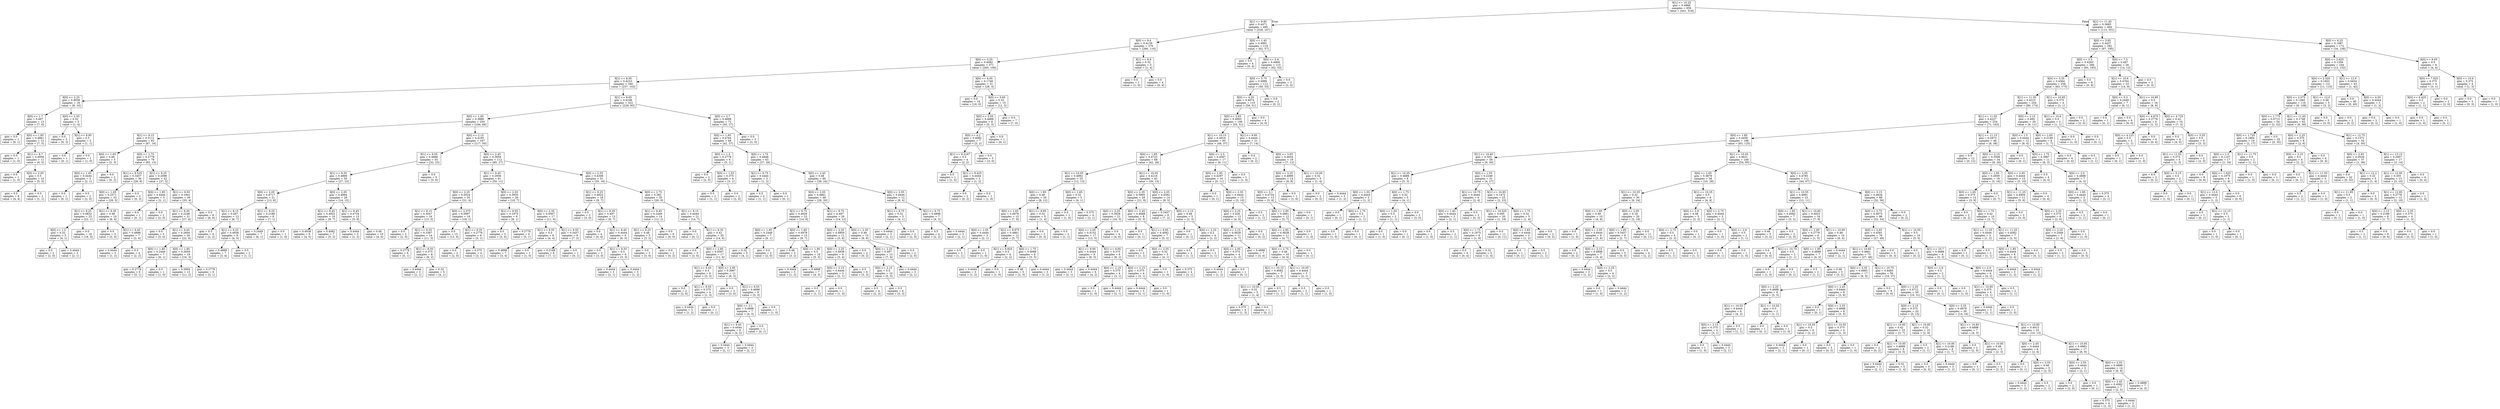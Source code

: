 digraph Tree {
node [shape=box] ;
0 [label="X[1] <= 10.25\ngini = 0.4968\nsamples = 959\nvalue = [441, 518]"] ;
1 [label="X[1] <= 9.85\ngini = 0.4471\nsamples = 495\nvalue = [328, 167]"] ;
0 -> 1 [labeldistance=2.5, labelangle=45, headlabel="True"] ;
2 [label="X[0] <= 9.4\ngini = 0.4139\nsamples = 376\nvalue = [266, 110]"] ;
1 -> 2 ;
3 [label="X[0] <= 3.25\ngini = 0.4082\nsamples = 371\nvalue = [265, 106]"] ;
2 -> 3 ;
4 [label="X[1] <= 9.05\ngini = 0.4223\nsamples = 340\nvalue = [237, 103]"] ;
3 -> 4 ;
5 [label="X[0] <= 2.25\ngini = 0.4938\nsamples = 18\nvalue = [8, 10]"] ;
4 -> 5 ;
6 [label="X[0] <= 1.7\ngini = 0.497\nsamples = 13\nvalue = [7, 6]"] ;
5 -> 6 ;
7 [label="gini = 0.0\nsamples = 1\nvalue = [0, 1]"] ;
6 -> 7 ;
8 [label="X[0] <= 1.85\ngini = 0.4861\nsamples = 12\nvalue = [7, 5]"] ;
6 -> 8 ;
9 [label="gini = 0.0\nsamples = 1\nvalue = [1, 0]"] ;
8 -> 9 ;
10 [label="X[1] <= 8.7\ngini = 0.4959\nsamples = 11\nvalue = [6, 5]"] ;
8 -> 10 ;
11 [label="gini = 0.0\nsamples = 1\nvalue = [1, 0]"] ;
10 -> 11 ;
12 [label="X[0] <= 2.05\ngini = 0.5\nsamples = 10\nvalue = [5, 5]"] ;
10 -> 12 ;
13 [label="gini = 0.5\nsamples = 8\nvalue = [4, 4]"] ;
12 -> 13 ;
14 [label="gini = 0.5\nsamples = 2\nvalue = [1, 1]"] ;
12 -> 14 ;
15 [label="X[0] <= 2.55\ngini = 0.32\nsamples = 5\nvalue = [1, 4]"] ;
5 -> 15 ;
16 [label="gini = 0.0\nsamples = 3\nvalue = [0, 3]"] ;
15 -> 16 ;
17 [label="X[1] <= 8.85\ngini = 0.5\nsamples = 2\nvalue = [1, 1]"] ;
15 -> 17 ;
18 [label="gini = 0.0\nsamples = 1\nvalue = [0, 1]"] ;
17 -> 18 ;
19 [label="gini = 0.0\nsamples = 1\nvalue = [1, 0]"] ;
17 -> 19 ;
20 [label="X[1] <= 9.65\ngini = 0.4108\nsamples = 322\nvalue = [229, 93]"] ;
4 -> 20 ;
21 [label="X[0] <= 1.95\ngini = 0.3886\nsamples = 250\nvalue = [184, 66]"] ;
20 -> 21 ;
22 [label="X[1] <= 9.15\ngini = 0.3112\nsamples = 83\nvalue = [67, 16]"] ;
21 -> 22 ;
23 [label="X[0] <= 1.65\ngini = 0.48\nsamples = 5\nvalue = [2, 3]"] ;
22 -> 23 ;
24 [label="X[0] <= 1.45\ngini = 0.4444\nsamples = 3\nvalue = [2, 1]"] ;
23 -> 24 ;
25 [label="gini = 0.0\nsamples = 1\nvalue = [0, 1]"] ;
24 -> 25 ;
26 [label="gini = 0.0\nsamples = 2\nvalue = [2, 0]"] ;
24 -> 26 ;
27 [label="gini = 0.0\nsamples = 2\nvalue = [0, 2]"] ;
23 -> 27 ;
28 [label="X[0] <= 1.75\ngini = 0.2778\nsamples = 78\nvalue = [65, 13]"] ;
22 -> 28 ;
29 [label="X[1] <= 9.525\ngini = 0.3457\nsamples = 36\nvalue = [28, 8]"] ;
28 -> 29 ;
30 [label="X[0] <= 1.65\ngini = 0.2571\nsamples = 33\nvalue = [28, 5]"] ;
29 -> 30 ;
31 [label="X[1] <= 9.25\ngini = 0.0832\nsamples = 23\nvalue = [22, 1]"] ;
30 -> 31 ;
32 [label="X[0] <= 1.5\ngini = 0.32\nsamples = 5\nvalue = [4, 1]"] ;
31 -> 32 ;
33 [label="gini = 0.0\nsamples = 2\nvalue = [2, 0]"] ;
32 -> 33 ;
34 [label="gini = 0.4444\nsamples = 3\nvalue = [2, 1]"] ;
32 -> 34 ;
35 [label="gini = 0.0\nsamples = 18\nvalue = [18, 0]"] ;
31 -> 35 ;
36 [label="X[1] <= 9.35\ngini = 0.48\nsamples = 10\nvalue = [6, 4]"] ;
30 -> 36 ;
37 [label="gini = 0.0\nsamples = 3\nvalue = [3, 0]"] ;
36 -> 37 ;
38 [label="X[1] <= 9.45\ngini = 0.4898\nsamples = 7\nvalue = [3, 4]"] ;
36 -> 38 ;
39 [label="gini = 0.4444\nsamples = 3\nvalue = [1, 2]"] ;
38 -> 39 ;
40 [label="gini = 0.5\nsamples = 4\nvalue = [2, 2]"] ;
38 -> 40 ;
41 [label="gini = 0.0\nsamples = 3\nvalue = [0, 3]"] ;
29 -> 41 ;
42 [label="X[1] <= 9.25\ngini = 0.2098\nsamples = 42\nvalue = [37, 5]"] ;
28 -> 42 ;
43 [label="X[0] <= 1.85\ngini = 0.4444\nsamples = 3\nvalue = [2, 1]"] ;
42 -> 43 ;
44 [label="gini = 0.0\nsamples = 1\nvalue = [0, 1]"] ;
43 -> 44 ;
45 [label="gini = 0.0\nsamples = 2\nvalue = [2, 0]"] ;
43 -> 45 ;
46 [label="X[1] <= 9.55\ngini = 0.1841\nsamples = 39\nvalue = [35, 4]"] ;
42 -> 46 ;
47 [label="X[1] <= 9.35\ngini = 0.2248\nsamples = 31\nvalue = [27, 4]"] ;
46 -> 47 ;
48 [label="gini = 0.0\nsamples = 5\nvalue = [5, 0]"] ;
47 -> 48 ;
49 [label="X[1] <= 9.45\ngini = 0.2604\nsamples = 26\nvalue = [22, 4]"] ;
47 -> 49 ;
50 [label="X[0] <= 1.85\ngini = 0.2449\nsamples = 7\nvalue = [6, 1]"] ;
49 -> 50 ;
51 [label="gini = 0.2778\nsamples = 6\nvalue = [5, 1]"] ;
50 -> 51 ;
52 [label="gini = 0.0\nsamples = 1\nvalue = [1, 0]"] ;
50 -> 52 ;
53 [label="X[0] <= 1.85\ngini = 0.2659\nsamples = 19\nvalue = [16, 3]"] ;
49 -> 53 ;
54 [label="gini = 0.2604\nsamples = 13\nvalue = [11, 2]"] ;
53 -> 54 ;
55 [label="gini = 0.2778\nsamples = 6\nvalue = [5, 1]"] ;
53 -> 55 ;
56 [label="gini = 0.0\nsamples = 8\nvalue = [8, 0]"] ;
46 -> 56 ;
57 [label="X[0] <= 2.15\ngini = 0.4195\nsamples = 167\nvalue = [117, 50]"] ;
21 -> 57 ;
58 [label="X[1] <= 9.55\ngini = 0.4866\nsamples = 55\nvalue = [32, 23]"] ;
57 -> 58 ;
59 [label="X[1] <= 9.35\ngini = 0.4968\nsamples = 50\nvalue = [27, 23]"] ;
58 -> 59 ;
60 [label="X[0] <= 2.05\ngini = 0.4717\nsamples = 21\nvalue = [13, 8]"] ;
59 -> 60 ;
61 [label="X[1] <= 9.15\ngini = 0.497\nsamples = 13\nvalue = [6, 7]"] ;
60 -> 61 ;
62 [label="gini = 0.5\nsamples = 4\nvalue = [2, 2]"] ;
61 -> 62 ;
63 [label="X[1] <= 9.25\ngini = 0.4938\nsamples = 9\nvalue = [4, 5]"] ;
61 -> 63 ;
64 [label="gini = 0.4898\nsamples = 7\nvalue = [3, 4]"] ;
63 -> 64 ;
65 [label="gini = 0.5\nsamples = 2\nvalue = [1, 1]"] ;
63 -> 65 ;
66 [label="X[1] <= 9.25\ngini = 0.2188\nsamples = 8\nvalue = [7, 1]"] ;
60 -> 66 ;
67 [label="gini = 0.2449\nsamples = 7\nvalue = [6, 1]"] ;
66 -> 67 ;
68 [label="gini = 0.0\nsamples = 1\nvalue = [1, 0]"] ;
66 -> 68 ;
69 [label="X[0] <= 2.05\ngini = 0.4994\nsamples = 29\nvalue = [14, 15]"] ;
59 -> 69 ;
70 [label="X[1] <= 9.45\ngini = 0.4922\nsamples = 16\nvalue = [9, 7]"] ;
69 -> 70 ;
71 [label="gini = 0.4938\nsamples = 9\nvalue = [4, 5]"] ;
70 -> 71 ;
72 [label="gini = 0.4082\nsamples = 7\nvalue = [5, 2]"] ;
70 -> 72 ;
73 [label="X[1] <= 9.45\ngini = 0.4734\nsamples = 13\nvalue = [5, 8]"] ;
69 -> 73 ;
74 [label="gini = 0.4444\nsamples = 3\nvalue = [1, 2]"] ;
73 -> 74 ;
75 [label="gini = 0.48\nsamples = 10\nvalue = [4, 6]"] ;
73 -> 75 ;
76 [label="gini = 0.0\nsamples = 5\nvalue = [5, 0]"] ;
58 -> 76 ;
77 [label="X[0] <= 2.45\ngini = 0.3659\nsamples = 112\nvalue = [85, 27]"] ;
57 -> 77 ;
78 [label="X[1] <= 9.45\ngini = 0.2956\nsamples = 61\nvalue = [50, 11]"] ;
77 -> 78 ;
79 [label="X[0] <= 2.25\ngini = 0.2024\nsamples = 35\nvalue = [31, 4]"] ;
78 -> 79 ;
80 [label="X[1] <= 9.15\ngini = 0.3047\nsamples = 16\nvalue = [13, 3]"] ;
79 -> 80 ;
81 [label="gini = 0.0\nsamples = 2\nvalue = [2, 0]"] ;
80 -> 81 ;
82 [label="X[1] <= 9.25\ngini = 0.3367\nsamples = 14\nvalue = [11, 3]"] ;
80 -> 82 ;
83 [label="gini = 0.2778\nsamples = 6\nvalue = [5, 1]"] ;
82 -> 83 ;
84 [label="X[1] <= 9.35\ngini = 0.375\nsamples = 8\nvalue = [6, 2]"] ;
82 -> 84 ;
85 [label="gini = 0.4444\nsamples = 3\nvalue = [2, 1]"] ;
84 -> 85 ;
86 [label="gini = 0.32\nsamples = 5\nvalue = [4, 1]"] ;
84 -> 86 ;
87 [label="X[0] <= 2.375\ngini = 0.0997\nsamples = 19\nvalue = [18, 1]"] ;
79 -> 87 ;
88 [label="gini = 0.0\nsamples = 13\nvalue = [13, 0]"] ;
87 -> 88 ;
89 [label="X[1] <= 9.35\ngini = 0.2778\nsamples = 6\nvalue = [5, 1]"] ;
87 -> 89 ;
90 [label="gini = 0.0\nsamples = 2\nvalue = [2, 0]"] ;
89 -> 90 ;
91 [label="gini = 0.375\nsamples = 4\nvalue = [3, 1]"] ;
89 -> 91 ;
92 [label="X[0] <= 2.25\ngini = 0.3935\nsamples = 26\nvalue = [19, 7]"] ;
78 -> 92 ;
93 [label="X[1] <= 9.55\ngini = 0.1975\nsamples = 9\nvalue = [8, 1]"] ;
92 -> 93 ;
94 [label="gini = 0.0\nsamples = 3\nvalue = [3, 0]"] ;
93 -> 94 ;
95 [label="gini = 0.2778\nsamples = 6\nvalue = [5, 1]"] ;
93 -> 95 ;
96 [label="X[0] <= 2.35\ngini = 0.4567\nsamples = 17\nvalue = [11, 6]"] ;
92 -> 96 ;
97 [label="X[1] <= 9.55\ngini = 0.5\nsamples = 8\nvalue = [4, 4]"] ;
96 -> 97 ;
98 [label="gini = 0.4898\nsamples = 7\nvalue = [3, 4]"] ;
97 -> 98 ;
99 [label="gini = 0.0\nsamples = 1\nvalue = [1, 0]"] ;
97 -> 99 ;
100 [label="X[1] <= 9.55\ngini = 0.3457\nsamples = 9\nvalue = [7, 2]"] ;
96 -> 100 ;
101 [label="gini = 0.2188\nsamples = 8\nvalue = [7, 1]"] ;
100 -> 101 ;
102 [label="gini = 0.0\nsamples = 1\nvalue = [0, 1]"] ;
100 -> 102 ;
103 [label="X[0] <= 2.55\ngini = 0.4306\nsamples = 51\nvalue = [35, 16]"] ;
77 -> 103 ;
104 [label="X[1] <= 9.25\ngini = 0.4922\nsamples = 16\nvalue = [9, 7]"] ;
103 -> 104 ;
105 [label="gini = 0.0\nsamples = 3\nvalue = [3, 0]"] ;
104 -> 105 ;
106 [label="X[1] <= 9.35\ngini = 0.497\nsamples = 13\nvalue = [6, 7]"] ;
104 -> 106 ;
107 [label="gini = 0.0\nsamples = 4\nvalue = [0, 4]"] ;
106 -> 107 ;
108 [label="X[1] <= 9.45\ngini = 0.4444\nsamples = 9\nvalue = [6, 3]"] ;
106 -> 108 ;
109 [label="gini = 0.0\nsamples = 3\nvalue = [3, 0]"] ;
108 -> 109 ;
110 [label="X[1] <= 9.55\ngini = 0.5\nsamples = 6\nvalue = [3, 3]"] ;
108 -> 110 ;
111 [label="gini = 0.4444\nsamples = 3\nvalue = [2, 1]"] ;
110 -> 111 ;
112 [label="gini = 0.4444\nsamples = 3\nvalue = [1, 2]"] ;
110 -> 112 ;
113 [label="X[0] <= 2.75\ngini = 0.382\nsamples = 35\nvalue = [26, 9]"] ;
103 -> 113 ;
114 [label="X[1] <= 9.45\ngini = 0.2449\nsamples = 14\nvalue = [12, 2]"] ;
113 -> 114 ;
115 [label="X[1] <= 9.25\ngini = 0.48\nsamples = 5\nvalue = [3, 2]"] ;
114 -> 115 ;
116 [label="gini = 0.0\nsamples = 3\nvalue = [3, 0]"] ;
115 -> 116 ;
117 [label="gini = 0.0\nsamples = 2\nvalue = [0, 2]"] ;
115 -> 117 ;
118 [label="gini = 0.0\nsamples = 9\nvalue = [9, 0]"] ;
114 -> 118 ;
119 [label="X[1] <= 9.15\ngini = 0.4444\nsamples = 21\nvalue = [14, 7]"] ;
113 -> 119 ;
120 [label="gini = 0.0\nsamples = 1\nvalue = [0, 1]"] ;
119 -> 120 ;
121 [label="X[1] <= 9.35\ngini = 0.42\nsamples = 20\nvalue = [14, 6]"] ;
119 -> 121 ;
122 [label="gini = 0.0\nsamples = 3\nvalue = [3, 0]"] ;
121 -> 122 ;
123 [label="X[0] <= 2.85\ngini = 0.4567\nsamples = 17\nvalue = [11, 6]"] ;
121 -> 123 ;
124 [label="X[1] <= 9.45\ngini = 0.5\nsamples = 6\nvalue = [3, 3]"] ;
123 -> 124 ;
125 [label="gini = 0.0\nsamples = 2\nvalue = [2, 0]"] ;
124 -> 125 ;
126 [label="X[1] <= 9.55\ngini = 0.375\nsamples = 4\nvalue = [1, 3]"] ;
124 -> 126 ;
127 [label="gini = 0.4444\nsamples = 3\nvalue = [1, 2]"] ;
126 -> 127 ;
128 [label="gini = 0.0\nsamples = 1\nvalue = [0, 1]"] ;
126 -> 128 ;
129 [label="X[0] <= 2.95\ngini = 0.3967\nsamples = 11\nvalue = [8, 3]"] ;
123 -> 129 ;
130 [label="gini = 0.0\nsamples = 3\nvalue = [3, 0]"] ;
129 -> 130 ;
131 [label="X[1] <= 9.55\ngini = 0.4688\nsamples = 8\nvalue = [5, 3]"] ;
129 -> 131 ;
132 [label="X[0] <= 3.1\ngini = 0.4898\nsamples = 7\nvalue = [4, 3]"] ;
131 -> 132 ;
133 [label="X[1] <= 9.45\ngini = 0.4444\nsamples = 6\nvalue = [4, 2]"] ;
132 -> 133 ;
134 [label="gini = 0.4444\nsamples = 3\nvalue = [2, 1]"] ;
133 -> 134 ;
135 [label="gini = 0.4444\nsamples = 3\nvalue = [2, 1]"] ;
133 -> 135 ;
136 [label="gini = 0.0\nsamples = 1\nvalue = [0, 1]"] ;
132 -> 136 ;
137 [label="gini = 0.0\nsamples = 1\nvalue = [1, 0]"] ;
131 -> 137 ;
138 [label="X[0] <= 2.7\ngini = 0.4688\nsamples = 72\nvalue = [45, 27]"] ;
20 -> 138 ;
139 [label="X[0] <= 1.65\ngini = 0.4764\nsamples = 69\nvalue = [42, 27]"] ;
138 -> 139 ;
140 [label="X[0] <= 1.4\ngini = 0.2778\nsamples = 6\nvalue = [5, 1]"] ;
139 -> 140 ;
141 [label="gini = 0.0\nsamples = 2\nvalue = [2, 0]"] ;
140 -> 141 ;
142 [label="X[0] <= 1.55\ngini = 0.375\nsamples = 4\nvalue = [3, 1]"] ;
140 -> 142 ;
143 [label="gini = 0.5\nsamples = 2\nvalue = [1, 1]"] ;
142 -> 143 ;
144 [label="gini = 0.0\nsamples = 2\nvalue = [2, 0]"] ;
142 -> 144 ;
145 [label="X[0] <= 1.75\ngini = 0.4848\nsamples = 63\nvalue = [37, 26]"] ;
139 -> 145 ;
146 [label="X[1] <= 9.75\ngini = 0.4444\nsamples = 3\nvalue = [1, 2]"] ;
145 -> 146 ;
147 [label="gini = 0.5\nsamples = 2\nvalue = [1, 1]"] ;
146 -> 147 ;
148 [label="gini = 0.0\nsamples = 1\nvalue = [0, 1]"] ;
146 -> 148 ;
149 [label="X[0] <= 2.45\ngini = 0.48\nsamples = 60\nvalue = [36, 24]"] ;
145 -> 149 ;
150 [label="X[0] <= 2.05\ngini = 0.4861\nsamples = 48\nvalue = [28, 20]"] ;
149 -> 150 ;
151 [label="X[1] <= 9.75\ngini = 0.4628\nsamples = 22\nvalue = [14, 8]"] ;
150 -> 151 ;
152 [label="X[0] <= 1.95\ngini = 0.2449\nsamples = 7\nvalue = [6, 1]"] ;
151 -> 152 ;
153 [label="gini = 0.32\nsamples = 5\nvalue = [4, 1]"] ;
152 -> 153 ;
154 [label="gini = 0.0\nsamples = 2\nvalue = [2, 0]"] ;
152 -> 154 ;
155 [label="X[0] <= 1.85\ngini = 0.4978\nsamples = 15\nvalue = [8, 7]"] ;
151 -> 155 ;
156 [label="gini = 0.48\nsamples = 5\nvalue = [3, 2]"] ;
155 -> 156 ;
157 [label="X[0] <= 1.95\ngini = 0.5\nsamples = 10\nvalue = [5, 5]"] ;
155 -> 157 ;
158 [label="gini = 0.4444\nsamples = 3\nvalue = [1, 2]"] ;
157 -> 158 ;
159 [label="gini = 0.4898\nsamples = 7\nvalue = [4, 3]"] ;
157 -> 159 ;
160 [label="X[1] <= 9.75\ngini = 0.497\nsamples = 26\nvalue = [14, 12]"] ;
150 -> 160 ;
161 [label="X[0] <= 2.35\ngini = 0.4959\nsamples = 11\nvalue = [5, 6]"] ;
160 -> 161 ;
162 [label="X[0] <= 2.25\ngini = 0.4938\nsamples = 9\nvalue = [5, 4]"] ;
161 -> 162 ;
163 [label="X[0] <= 2.15\ngini = 0.4444\nsamples = 3\nvalue = [2, 1]"] ;
162 -> 163 ;
164 [label="gini = 0.5\nsamples = 2\nvalue = [1, 1]"] ;
163 -> 164 ;
165 [label="gini = 0.0\nsamples = 1\nvalue = [1, 0]"] ;
163 -> 165 ;
166 [label="gini = 0.5\nsamples = 6\nvalue = [3, 3]"] ;
162 -> 166 ;
167 [label="gini = 0.0\nsamples = 2\nvalue = [0, 2]"] ;
161 -> 167 ;
168 [label="X[0] <= 2.35\ngini = 0.48\nsamples = 15\nvalue = [9, 6]"] ;
160 -> 168 ;
169 [label="X[0] <= 2.25\ngini = 0.497\nsamples = 13\nvalue = [7, 6]"] ;
168 -> 169 ;
170 [label="X[0] <= 2.15\ngini = 0.5\nsamples = 10\nvalue = [5, 5]"] ;
169 -> 170 ;
171 [label="gini = 0.5\nsamples = 4\nvalue = [2, 2]"] ;
170 -> 171 ;
172 [label="gini = 0.5\nsamples = 6\nvalue = [3, 3]"] ;
170 -> 172 ;
173 [label="gini = 0.4444\nsamples = 3\nvalue = [2, 1]"] ;
169 -> 173 ;
174 [label="gini = 0.0\nsamples = 2\nvalue = [2, 0]"] ;
168 -> 174 ;
175 [label="X[0] <= 2.55\ngini = 0.4444\nsamples = 12\nvalue = [8, 4]"] ;
149 -> 175 ;
176 [label="X[1] <= 9.75\ngini = 0.32\nsamples = 5\nvalue = [4, 1]"] ;
175 -> 176 ;
177 [label="gini = 0.4444\nsamples = 3\nvalue = [2, 1]"] ;
176 -> 177 ;
178 [label="gini = 0.0\nsamples = 2\nvalue = [2, 0]"] ;
176 -> 178 ;
179 [label="X[1] <= 9.75\ngini = 0.4898\nsamples = 7\nvalue = [4, 3]"] ;
175 -> 179 ;
180 [label="gini = 0.5\nsamples = 4\nvalue = [2, 2]"] ;
179 -> 180 ;
181 [label="gini = 0.4444\nsamples = 3\nvalue = [2, 1]"] ;
179 -> 181 ;
182 [label="gini = 0.0\nsamples = 3\nvalue = [3, 0]"] ;
138 -> 182 ;
183 [label="X[0] <= 4.05\ngini = 0.1748\nsamples = 31\nvalue = [28, 3]"] ;
3 -> 183 ;
184 [label="gini = 0.0\nsamples = 16\nvalue = [16, 0]"] ;
183 -> 184 ;
185 [label="X[0] <= 5.65\ngini = 0.32\nsamples = 15\nvalue = [12, 3]"] ;
183 -> 185 ;
186 [label="X[0] <= 5.05\ngini = 0.4688\nsamples = 8\nvalue = [5, 3]"] ;
185 -> 186 ;
187 [label="X[0] <= 4.2\ngini = 0.4082\nsamples = 7\nvalue = [5, 2]"] ;
186 -> 187 ;
188 [label="X[1] <= 9.2167\ngini = 0.5\nsamples = 4\nvalue = [2, 2]"] ;
187 -> 188 ;
189 [label="gini = 0.0\nsamples = 1\nvalue = [1, 0]"] ;
188 -> 189 ;
190 [label="X[1] <= 9.425\ngini = 0.4444\nsamples = 3\nvalue = [1, 2]"] ;
188 -> 190 ;
191 [label="gini = 0.0\nsamples = 2\nvalue = [0, 2]"] ;
190 -> 191 ;
192 [label="gini = 0.0\nsamples = 1\nvalue = [1, 0]"] ;
190 -> 192 ;
193 [label="gini = 0.0\nsamples = 3\nvalue = [3, 0]"] ;
187 -> 193 ;
194 [label="gini = 0.0\nsamples = 1\nvalue = [0, 1]"] ;
186 -> 194 ;
195 [label="gini = 0.0\nsamples = 7\nvalue = [7, 0]"] ;
185 -> 195 ;
196 [label="X[1] <= 8.9\ngini = 0.32\nsamples = 5\nvalue = [1, 4]"] ;
2 -> 196 ;
197 [label="gini = 0.0\nsamples = 1\nvalue = [1, 0]"] ;
196 -> 197 ;
198 [label="gini = 0.0\nsamples = 4\nvalue = [0, 4]"] ;
196 -> 198 ;
199 [label="X[0] <= 1.45\ngini = 0.4991\nsamples = 119\nvalue = [62, 57]"] ;
1 -> 199 ;
200 [label="gini = 0.0\nsamples = 4\nvalue = [0, 4]"] ;
199 -> 200 ;
201 [label="X[0] <= 5.9\ngini = 0.4969\nsamples = 115\nvalue = [62, 53]"] ;
199 -> 201 ;
202 [label="X[0] <= 5.75\ngini = 0.4986\nsamples = 112\nvalue = [59, 53]"] ;
201 -> 202 ;
203 [label="X[0] <= 4.25\ngini = 0.4974\nsamples = 110\nvalue = [59, 51]"] ;
202 -> 203 ;
204 [label="X[0] <= 2.65\ngini = 0.4993\nsamples = 106\nvalue = [55, 51]"] ;
203 -> 204 ;
205 [label="X[1] <= 10.15\ngini = 0.4916\nsamples = 85\nvalue = [48, 37]"] ;
204 -> 205 ;
206 [label="X[0] <= 1.95\ngini = 0.4723\nsamples = 68\nvalue = [42, 26]"] ;
205 -> 206 ;
207 [label="X[1] <= 10.05\ngini = 0.4992\nsamples = 25\nvalue = [12, 13]"] ;
206 -> 207 ;
208 [label="X[0] <= 1.85\ngini = 0.48\nsamples = 20\nvalue = [8, 12]"] ;
207 -> 208 ;
209 [label="X[0] <= 1.65\ngini = 0.4978\nsamples = 15\nvalue = [7, 8]"] ;
208 -> 209 ;
210 [label="X[0] <= 1.55\ngini = 0.4444\nsamples = 3\nvalue = [2, 1]"] ;
209 -> 210 ;
211 [label="gini = 0.5\nsamples = 2\nvalue = [1, 1]"] ;
210 -> 211 ;
212 [label="gini = 0.0\nsamples = 1\nvalue = [1, 0]"] ;
210 -> 212 ;
213 [label="X[1] <= 9.975\ngini = 0.4861\nsamples = 12\nvalue = [5, 7]"] ;
209 -> 213 ;
214 [label="X[1] <= 9.925\ngini = 0.5\nsamples = 4\nvalue = [2, 2]"] ;
213 -> 214 ;
215 [label="gini = 0.4444\nsamples = 3\nvalue = [1, 2]"] ;
214 -> 215 ;
216 [label="gini = 0.0\nsamples = 1\nvalue = [1, 0]"] ;
214 -> 216 ;
217 [label="X[0] <= 1.75\ngini = 0.4688\nsamples = 8\nvalue = [3, 5]"] ;
213 -> 217 ;
218 [label="gini = 0.48\nsamples = 5\nvalue = [2, 3]"] ;
217 -> 218 ;
219 [label="gini = 0.4444\nsamples = 3\nvalue = [1, 2]"] ;
217 -> 219 ;
220 [label="X[1] <= 9.95\ngini = 0.32\nsamples = 5\nvalue = [1, 4]"] ;
208 -> 220 ;
221 [label="gini = 0.0\nsamples = 3\nvalue = [0, 3]"] ;
220 -> 221 ;
222 [label="gini = 0.5\nsamples = 2\nvalue = [1, 1]"] ;
220 -> 222 ;
223 [label="X[0] <= 1.65\ngini = 0.32\nsamples = 5\nvalue = [4, 1]"] ;
207 -> 223 ;
224 [label="gini = 0.0\nsamples = 1\nvalue = [1, 0]"] ;
223 -> 224 ;
225 [label="gini = 0.375\nsamples = 4\nvalue = [3, 1]"] ;
223 -> 225 ;
226 [label="X[1] <= 10.05\ngini = 0.4218\nsamples = 43\nvalue = [30, 13]"] ;
206 -> 226 ;
227 [label="X[0] <= 2.35\ngini = 0.3995\nsamples = 29\nvalue = [21, 8]"] ;
226 -> 227 ;
228 [label="X[0] <= 2.25\ngini = 0.3628\nsamples = 21\nvalue = [16, 5]"] ;
227 -> 228 ;
229 [label="X[0] <= 2.05\ngini = 0.4152\nsamples = 17\nvalue = [12, 5]"] ;
228 -> 229 ;
230 [label="X[1] <= 9.95\ngini = 0.4444\nsamples = 9\nvalue = [6, 3]"] ;
229 -> 230 ;
231 [label="gini = 0.4444\nsamples = 3\nvalue = [2, 1]"] ;
230 -> 231 ;
232 [label="gini = 0.4444\nsamples = 6\nvalue = [4, 2]"] ;
230 -> 232 ;
233 [label="X[1] <= 9.95\ngini = 0.375\nsamples = 8\nvalue = [6, 2]"] ;
229 -> 233 ;
234 [label="X[0] <= 2.15\ngini = 0.375\nsamples = 4\nvalue = [3, 1]"] ;
233 -> 234 ;
235 [label="gini = 0.0\nsamples = 1\nvalue = [1, 0]"] ;
234 -> 235 ;
236 [label="gini = 0.4444\nsamples = 3\nvalue = [2, 1]"] ;
234 -> 236 ;
237 [label="X[0] <= 2.15\ngini = 0.375\nsamples = 4\nvalue = [3, 1]"] ;
233 -> 237 ;
238 [label="gini = 0.4444\nsamples = 3\nvalue = [2, 1]"] ;
237 -> 238 ;
239 [label="gini = 0.0\nsamples = 1\nvalue = [1, 0]"] ;
237 -> 239 ;
240 [label="gini = 0.0\nsamples = 4\nvalue = [4, 0]"] ;
228 -> 240 ;
241 [label="X[0] <= 2.45\ngini = 0.4688\nsamples = 8\nvalue = [5, 3]"] ;
227 -> 241 ;
242 [label="gini = 0.0\nsamples = 1\nvalue = [0, 1]"] ;
241 -> 242 ;
243 [label="X[1] <= 9.95\ngini = 0.4082\nsamples = 7\nvalue = [5, 2]"] ;
241 -> 243 ;
244 [label="gini = 0.5\nsamples = 2\nvalue = [1, 1]"] ;
243 -> 244 ;
245 [label="X[0] <= 2.55\ngini = 0.32\nsamples = 5\nvalue = [4, 1]"] ;
243 -> 245 ;
246 [label="gini = 0.0\nsamples = 1\nvalue = [1, 0]"] ;
245 -> 246 ;
247 [label="gini = 0.375\nsamples = 4\nvalue = [3, 1]"] ;
245 -> 247 ;
248 [label="X[0] <= 2.05\ngini = 0.4592\nsamples = 14\nvalue = [9, 5]"] ;
226 -> 248 ;
249 [label="gini = 0.3457\nsamples = 9\nvalue = [7, 2]"] ;
248 -> 249 ;
250 [label="X[0] <= 2.15\ngini = 0.48\nsamples = 5\nvalue = [2, 3]"] ;
248 -> 250 ;
251 [label="gini = 0.0\nsamples = 1\nvalue = [0, 1]"] ;
250 -> 251 ;
252 [label="X[0] <= 2.25\ngini = 0.5\nsamples = 4\nvalue = [2, 2]"] ;
250 -> 252 ;
253 [label="gini = 0.5\nsamples = 2\nvalue = [1, 1]"] ;
252 -> 253 ;
254 [label="gini = 0.5\nsamples = 2\nvalue = [1, 1]"] ;
252 -> 254 ;
255 [label="X[0] <= 2.5\ngini = 0.4567\nsamples = 17\nvalue = [6, 11]"] ;
205 -> 255 ;
256 [label="X[0] <= 1.95\ngini = 0.4297\nsamples = 16\nvalue = [5, 11]"] ;
255 -> 256 ;
257 [label="gini = 0.0\nsamples = 1\nvalue = [0, 1]"] ;
256 -> 257 ;
258 [label="X[0] <= 2.35\ngini = 0.4444\nsamples = 15\nvalue = [5, 10]"] ;
256 -> 258 ;
259 [label="X[0] <= 2.25\ngini = 0.426\nsamples = 13\nvalue = [4, 9]"] ;
258 -> 259 ;
260 [label="X[0] <= 2.15\ngini = 0.4628\nsamples = 11\nvalue = [4, 7]"] ;
259 -> 260 ;
261 [label="X[0] <= 2.05\ngini = 0.375\nsamples = 4\nvalue = [1, 3]"] ;
260 -> 261 ;
262 [label="gini = 0.4444\nsamples = 3\nvalue = [1, 2]"] ;
261 -> 262 ;
263 [label="gini = 0.0\nsamples = 1\nvalue = [0, 1]"] ;
261 -> 263 ;
264 [label="gini = 0.4898\nsamples = 7\nvalue = [3, 4]"] ;
260 -> 264 ;
265 [label="gini = 0.0\nsamples = 2\nvalue = [0, 2]"] ;
259 -> 265 ;
266 [label="gini = 0.5\nsamples = 2\nvalue = [1, 1]"] ;
258 -> 266 ;
267 [label="gini = 0.0\nsamples = 1\nvalue = [1, 0]"] ;
255 -> 267 ;
268 [label="X[1] <= 9.95\ngini = 0.4444\nsamples = 21\nvalue = [7, 14]"] ;
204 -> 268 ;
269 [label="gini = 0.0\nsamples = 2\nvalue = [0, 2]"] ;
268 -> 269 ;
270 [label="X[0] <= 3.65\ngini = 0.4654\nsamples = 19\nvalue = [7, 12]"] ;
268 -> 270 ;
271 [label="X[0] <= 3.25\ngini = 0.4898\nsamples = 14\nvalue = [6, 8]"] ;
270 -> 271 ;
272 [label="X[0] <= 3.1\ngini = 0.4734\nsamples = 13\nvalue = [5, 8]"] ;
271 -> 272 ;
273 [label="X[0] <= 2.95\ngini = 0.4861\nsamples = 12\nvalue = [5, 7]"] ;
272 -> 273 ;
274 [label="X[0] <= 2.85\ngini = 0.4628\nsamples = 11\nvalue = [4, 7]"] ;
273 -> 274 ;
275 [label="X[0] <= 2.75\ngini = 0.48\nsamples = 10\nvalue = [4, 6]"] ;
274 -> 275 ;
276 [label="X[1] <= 10.15\ngini = 0.4082\nsamples = 7\nvalue = [2, 5]"] ;
275 -> 276 ;
277 [label="X[1] <= 10.05\ngini = 0.32\nsamples = 5\nvalue = [1, 4]"] ;
276 -> 277 ;
278 [label="gini = 0.375\nsamples = 4\nvalue = [1, 3]"] ;
277 -> 278 ;
279 [label="gini = 0.0\nsamples = 1\nvalue = [0, 1]"] ;
277 -> 279 ;
280 [label="gini = 0.5\nsamples = 2\nvalue = [1, 1]"] ;
276 -> 280 ;
281 [label="X[1] <= 10.05\ngini = 0.4444\nsamples = 3\nvalue = [2, 1]"] ;
275 -> 281 ;
282 [label="gini = 0.5\nsamples = 2\nvalue = [1, 1]"] ;
281 -> 282 ;
283 [label="gini = 0.0\nsamples = 1\nvalue = [1, 0]"] ;
281 -> 283 ;
284 [label="gini = 0.0\nsamples = 1\nvalue = [0, 1]"] ;
274 -> 284 ;
285 [label="gini = 0.0\nsamples = 1\nvalue = [1, 0]"] ;
273 -> 285 ;
286 [label="gini = 0.0\nsamples = 1\nvalue = [0, 1]"] ;
272 -> 286 ;
287 [label="gini = 0.0\nsamples = 1\nvalue = [1, 0]"] ;
271 -> 287 ;
288 [label="X[1] <= 10.05\ngini = 0.32\nsamples = 5\nvalue = [1, 4]"] ;
270 -> 288 ;
289 [label="gini = 0.0\nsamples = 2\nvalue = [0, 2]"] ;
288 -> 289 ;
290 [label="gini = 0.4444\nsamples = 3\nvalue = [1, 2]"] ;
288 -> 290 ;
291 [label="gini = 0.0\nsamples = 4\nvalue = [4, 0]"] ;
203 -> 291 ;
292 [label="gini = 0.0\nsamples = 2\nvalue = [0, 2]"] ;
202 -> 292 ;
293 [label="gini = 0.0\nsamples = 3\nvalue = [3, 0]"] ;
201 -> 293 ;
294 [label="X[1] <= 11.45\ngini = 0.3685\nsamples = 464\nvalue = [113, 351]"] ;
0 -> 294 [labeldistance=2.5, labelangle=-45, headlabel="False"] ;
295 [label="X[0] <= 3.85\ngini = 0.4437\nsamples = 292\nvalue = [97, 195]"] ;
294 -> 295 ;
296 [label="X[0] <= 3.5\ngini = 0.4293\nsamples = 266\nvalue = [83, 183]"] ;
295 -> 296 ;
297 [label="X[0] <= 3.35\ngini = 0.4364\nsamples = 258\nvalue = [83, 175]"] ;
296 -> 297 ;
298 [label="X[1] <= 11.35\ngini = 0.4315\nsamples = 254\nvalue = [80, 174]"] ;
297 -> 298 ;
299 [label="X[1] <= 11.05\ngini = 0.4227\nsamples = 234\nvalue = [71, 163]"] ;
298 -> 299 ;
300 [label="X[0] <= 1.85\ngini = 0.4456\nsamples = 188\nvalue = [63, 125]"] ;
299 -> 300 ;
301 [label="X[1] <= 10.45\ngini = 0.355\nsamples = 39\nvalue = [9, 30]"] ;
300 -> 301 ;
302 [label="X[1] <= 10.35\ngini = 0.4688\nsamples = 8\nvalue = [5, 3]"] ;
301 -> 302 ;
303 [label="X[0] <= 1.55\ngini = 0.4444\nsamples = 3\nvalue = [1, 2]"] ;
302 -> 303 ;
304 [label="gini = 0.0\nsamples = 1\nvalue = [0, 1]"] ;
303 -> 304 ;
305 [label="X[0] <= 1.75\ngini = 0.5\nsamples = 2\nvalue = [1, 1]"] ;
303 -> 305 ;
306 [label="gini = 0.0\nsamples = 1\nvalue = [1, 0]"] ;
305 -> 306 ;
307 [label="gini = 0.0\nsamples = 1\nvalue = [0, 1]"] ;
305 -> 307 ;
308 [label="X[0] <= 1.75\ngini = 0.32\nsamples = 5\nvalue = [4, 1]"] ;
302 -> 308 ;
309 [label="X[0] <= 1.55\ngini = 0.5\nsamples = 2\nvalue = [1, 1]"] ;
308 -> 309 ;
310 [label="gini = 0.0\nsamples = 1\nvalue = [1, 0]"] ;
309 -> 310 ;
311 [label="gini = 0.0\nsamples = 1\nvalue = [0, 1]"] ;
309 -> 311 ;
312 [label="gini = 0.0\nsamples = 3\nvalue = [3, 0]"] ;
308 -> 312 ;
313 [label="X[0] <= 1.55\ngini = 0.2248\nsamples = 31\nvalue = [4, 27]"] ;
301 -> 313 ;
314 [label="X[1] <= 10.75\ngini = 0.4444\nsamples = 6\nvalue = [2, 4]"] ;
313 -> 314 ;
315 [label="X[0] <= 1.45\ngini = 0.4444\nsamples = 3\nvalue = [2, 1]"] ;
314 -> 315 ;
316 [label="gini = 0.0\nsamples = 1\nvalue = [1, 0]"] ;
315 -> 316 ;
317 [label="gini = 0.5\nsamples = 2\nvalue = [1, 1]"] ;
315 -> 317 ;
318 [label="gini = 0.0\nsamples = 3\nvalue = [0, 3]"] ;
314 -> 318 ;
319 [label="X[1] <= 10.85\ngini = 0.1472\nsamples = 25\nvalue = [2, 23]"] ;
313 -> 319 ;
320 [label="X[1] <= 10.525\ngini = 0.095\nsamples = 20\nvalue = [1, 19]"] ;
319 -> 320 ;
321 [label="X[0] <= 1.75\ngini = 0.1975\nsamples = 9\nvalue = [1, 8]"] ;
320 -> 321 ;
322 [label="gini = 0.0\nsamples = 4\nvalue = [0, 4]"] ;
321 -> 322 ;
323 [label="gini = 0.32\nsamples = 5\nvalue = [1, 4]"] ;
321 -> 323 ;
324 [label="gini = 0.0\nsamples = 11\nvalue = [0, 11]"] ;
320 -> 324 ;
325 [label="X[0] <= 1.75\ngini = 0.32\nsamples = 5\nvalue = [1, 4]"] ;
319 -> 325 ;
326 [label="X[0] <= 1.65\ngini = 0.4444\nsamples = 3\nvalue = [1, 2]"] ;
325 -> 326 ;
327 [label="gini = 0.0\nsamples = 1\nvalue = [0, 1]"] ;
326 -> 327 ;
328 [label="gini = 0.5\nsamples = 2\nvalue = [1, 1]"] ;
326 -> 328 ;
329 [label="gini = 0.0\nsamples = 2\nvalue = [0, 2]"] ;
325 -> 329 ;
330 [label="X[1] <= 10.45\ngini = 0.4621\nsamples = 149\nvalue = [54, 95]"] ;
300 -> 330 ;
331 [label="X[0] <= 2.65\ngini = 0.3878\nsamples = 38\nvalue = [10, 28]"] ;
330 -> 331 ;
332 [label="X[1] <= 10.35\ngini = 0.32\nsamples = 30\nvalue = [6, 24]"] ;
331 -> 332 ;
333 [label="X[0] <= 1.95\ngini = 0.48\nsamples = 10\nvalue = [4, 6]"] ;
332 -> 333 ;
334 [label="gini = 0.0\nsamples = 1\nvalue = [1, 0]"] ;
333 -> 334 ;
335 [label="X[0] <= 2.05\ngini = 0.4444\nsamples = 9\nvalue = [3, 6]"] ;
333 -> 335 ;
336 [label="gini = 0.0\nsamples = 2\nvalue = [0, 2]"] ;
335 -> 336 ;
337 [label="X[0] <= 2.15\ngini = 0.4898\nsamples = 7\nvalue = [3, 4]"] ;
335 -> 337 ;
338 [label="gini = 0.4444\nsamples = 3\nvalue = [1, 2]"] ;
337 -> 338 ;
339 [label="X[0] <= 2.25\ngini = 0.5\nsamples = 4\nvalue = [2, 2]"] ;
337 -> 339 ;
340 [label="gini = 0.0\nsamples = 1\nvalue = [1, 0]"] ;
339 -> 340 ;
341 [label="gini = 0.4444\nsamples = 3\nvalue = [1, 2]"] ;
339 -> 341 ;
342 [label="X[0] <= 2.05\ngini = 0.18\nsamples = 20\nvalue = [2, 18]"] ;
332 -> 342 ;
343 [label="X[0] <= 1.95\ngini = 0.3457\nsamples = 9\nvalue = [2, 7]"] ;
342 -> 343 ;
344 [label="gini = 0.0\nsamples = 5\nvalue = [0, 5]"] ;
343 -> 344 ;
345 [label="gini = 0.5\nsamples = 4\nvalue = [2, 2]"] ;
343 -> 345 ;
346 [label="gini = 0.0\nsamples = 11\nvalue = [0, 11]"] ;
342 -> 346 ;
347 [label="X[1] <= 10.35\ngini = 0.5\nsamples = 8\nvalue = [4, 4]"] ;
331 -> 347 ;
348 [label="X[0] <= 2.9\ngini = 0.48\nsamples = 5\nvalue = [2, 3]"] ;
347 -> 348 ;
349 [label="X[0] <= 2.75\ngini = 0.5\nsamples = 4\nvalue = [2, 2]"] ;
348 -> 349 ;
350 [label="gini = 0.5\nsamples = 2\nvalue = [1, 1]"] ;
349 -> 350 ;
351 [label="gini = 0.5\nsamples = 2\nvalue = [1, 1]"] ;
349 -> 351 ;
352 [label="gini = 0.0\nsamples = 1\nvalue = [0, 1]"] ;
348 -> 352 ;
353 [label="X[0] <= 2.75\ngini = 0.4444\nsamples = 3\nvalue = [2, 1]"] ;
347 -> 353 ;
354 [label="gini = 0.0\nsamples = 1\nvalue = [1, 0]"] ;
353 -> 354 ;
355 [label="X[0] <= 2.9\ngini = 0.5\nsamples = 2\nvalue = [1, 1]"] ;
353 -> 355 ;
356 [label="gini = 0.0\nsamples = 1\nvalue = [0, 1]"] ;
355 -> 356 ;
357 [label="gini = 0.0\nsamples = 1\nvalue = [1, 0]"] ;
355 -> 357 ;
358 [label="X[0] <= 2.05\ngini = 0.4785\nsamples = 111\nvalue = [44, 67]"] ;
330 -> 358 ;
359 [label="X[1] <= 10.55\ngini = 0.4991\nsamples = 23\nvalue = [12, 11]"] ;
358 -> 359 ;
360 [label="X[0] <= 1.95\ngini = 0.4082\nsamples = 7\nvalue = [5, 2]"] ;
359 -> 360 ;
361 [label="gini = 0.48\nsamples = 5\nvalue = [3, 2]"] ;
360 -> 361 ;
362 [label="gini = 0.0\nsamples = 2\nvalue = [2, 0]"] ;
360 -> 362 ;
363 [label="X[1] <= 10.85\ngini = 0.4922\nsamples = 16\nvalue = [7, 9]"] ;
359 -> 363 ;
364 [label="X[0] <= 1.95\ngini = 0.2778\nsamples = 6\nvalue = [1, 5]"] ;
363 -> 364 ;
365 [label="gini = 0.0\nsamples = 4\nvalue = [0, 4]"] ;
364 -> 365 ;
366 [label="X[1] <= 10.75\ngini = 0.5\nsamples = 2\nvalue = [1, 1]"] ;
364 -> 366 ;
367 [label="gini = 0.0\nsamples = 1\nvalue = [1, 0]"] ;
366 -> 367 ;
368 [label="gini = 0.0\nsamples = 1\nvalue = [0, 1]"] ;
366 -> 368 ;
369 [label="X[1] <= 10.95\ngini = 0.48\nsamples = 10\nvalue = [6, 4]"] ;
363 -> 369 ;
370 [label="X[0] <= 1.95\ngini = 0.4898\nsamples = 7\nvalue = [4, 3]"] ;
369 -> 370 ;
371 [label="gini = 0.5\nsamples = 2\nvalue = [1, 1]"] ;
370 -> 371 ;
372 [label="gini = 0.48\nsamples = 5\nvalue = [3, 2]"] ;
370 -> 372 ;
373 [label="gini = 0.4444\nsamples = 3\nvalue = [2, 1]"] ;
369 -> 373 ;
374 [label="X[0] <= 3.15\ngini = 0.4628\nsamples = 88\nvalue = [32, 56]"] ;
358 -> 374 ;
375 [label="X[0] <= 2.75\ngini = 0.4673\nsamples = 86\nvalue = [32, 54]"] ;
374 -> 375 ;
376 [label="X[0] <= 2.65\ngini = 0.4581\nsamples = 76\nvalue = [27, 49]"] ;
375 -> 376 ;
377 [label="X[1] <= 10.65\ngini = 0.4661\nsamples = 73\nvalue = [27, 46]"] ;
376 -> 377 ;
378 [label="X[0] <= 2.35\ngini = 0.4983\nsamples = 17\nvalue = [8, 9]"] ;
377 -> 378 ;
379 [label="X[0] <= 2.25\ngini = 0.4688\nsamples = 8\nvalue = [5, 3]"] ;
378 -> 379 ;
380 [label="X[1] <= 10.55\ngini = 0.4444\nsamples = 6\nvalue = [4, 2]"] ;
379 -> 380 ;
381 [label="X[0] <= 2.15\ngini = 0.375\nsamples = 4\nvalue = [3, 1]"] ;
380 -> 381 ;
382 [label="gini = 0.0\nsamples = 1\nvalue = [1, 0]"] ;
381 -> 382 ;
383 [label="gini = 0.4444\nsamples = 3\nvalue = [2, 1]"] ;
381 -> 383 ;
384 [label="gini = 0.5\nsamples = 2\nvalue = [1, 1]"] ;
380 -> 384 ;
385 [label="X[1] <= 10.55\ngini = 0.5\nsamples = 2\nvalue = [1, 1]"] ;
379 -> 385 ;
386 [label="gini = 0.0\nsamples = 1\nvalue = [0, 1]"] ;
385 -> 386 ;
387 [label="gini = 0.0\nsamples = 1\nvalue = [1, 0]"] ;
385 -> 387 ;
388 [label="X[0] <= 2.45\ngini = 0.4444\nsamples = 9\nvalue = [3, 6]"] ;
378 -> 388 ;
389 [label="gini = 0.0\nsamples = 1\nvalue = [0, 1]"] ;
388 -> 389 ;
390 [label="X[0] <= 2.55\ngini = 0.4688\nsamples = 8\nvalue = [3, 5]"] ;
388 -> 390 ;
391 [label="X[1] <= 10.55\ngini = 0.5\nsamples = 4\nvalue = [2, 2]"] ;
390 -> 391 ;
392 [label="gini = 0.4444\nsamples = 3\nvalue = [2, 1]"] ;
391 -> 392 ;
393 [label="gini = 0.0\nsamples = 1\nvalue = [0, 1]"] ;
391 -> 393 ;
394 [label="X[1] <= 10.55\ngini = 0.375\nsamples = 4\nvalue = [1, 3]"] ;
390 -> 394 ;
395 [label="gini = 0.0\nsamples = 3\nvalue = [0, 3]"] ;
394 -> 395 ;
396 [label="gini = 0.0\nsamples = 1\nvalue = [1, 0]"] ;
394 -> 396 ;
397 [label="X[1] <= 10.75\ngini = 0.4483\nsamples = 56\nvalue = [19, 37]"] ;
377 -> 397 ;
398 [label="gini = 0.0\nsamples = 6\nvalue = [0, 6]"] ;
397 -> 398 ;
399 [label="X[0] <= 2.25\ngini = 0.4712\nsamples = 50\nvalue = [19, 31]"] ;
397 -> 399 ;
400 [label="X[0] <= 2.15\ngini = 0.375\nsamples = 20\nvalue = [5, 15]"] ;
399 -> 400 ;
401 [label="X[1] <= 10.85\ngini = 0.42\nsamples = 10\nvalue = [3, 7]"] ;
400 -> 401 ;
402 [label="gini = 0.0\nsamples = 2\nvalue = [0, 2]"] ;
401 -> 402 ;
403 [label="X[1] <= 10.95\ngini = 0.4688\nsamples = 8\nvalue = [3, 5]"] ;
401 -> 403 ;
404 [label="gini = 0.4444\nsamples = 3\nvalue = [2, 1]"] ;
403 -> 404 ;
405 [label="gini = 0.32\nsamples = 5\nvalue = [1, 4]"] ;
403 -> 405 ;
406 [label="X[1] <= 10.85\ngini = 0.32\nsamples = 10\nvalue = [2, 8]"] ;
400 -> 406 ;
407 [label="gini = 0.5\nsamples = 2\nvalue = [1, 1]"] ;
406 -> 407 ;
408 [label="X[1] <= 10.95\ngini = 0.2188\nsamples = 8\nvalue = [1, 7]"] ;
406 -> 408 ;
409 [label="gini = 0.0\nsamples = 5\nvalue = [0, 5]"] ;
408 -> 409 ;
410 [label="gini = 0.4444\nsamples = 3\nvalue = [1, 2]"] ;
408 -> 410 ;
411 [label="X[0] <= 2.35\ngini = 0.4978\nsamples = 30\nvalue = [14, 16]"] ;
399 -> 411 ;
412 [label="X[1] <= 10.85\ngini = 0.4898\nsamples = 7\nvalue = [4, 3]"] ;
411 -> 412 ;
413 [label="gini = 0.0\nsamples = 2\nvalue = [2, 0]"] ;
412 -> 413 ;
414 [label="X[1] <= 10.95\ngini = 0.48\nsamples = 5\nvalue = [2, 3]"] ;
412 -> 414 ;
415 [label="gini = 0.0\nsamples = 1\nvalue = [0, 1]"] ;
414 -> 415 ;
416 [label="gini = 0.5\nsamples = 4\nvalue = [2, 2]"] ;
414 -> 416 ;
417 [label="X[1] <= 10.85\ngini = 0.4915\nsamples = 23\nvalue = [10, 13]"] ;
411 -> 417 ;
418 [label="X[0] <= 2.45\ngini = 0.4444\nsamples = 6\nvalue = [2, 4]"] ;
417 -> 418 ;
419 [label="gini = 0.0\nsamples = 1\nvalue = [0, 1]"] ;
418 -> 419 ;
420 [label="X[0] <= 2.55\ngini = 0.48\nsamples = 5\nvalue = [2, 3]"] ;
418 -> 420 ;
421 [label="gini = 0.4444\nsamples = 3\nvalue = [1, 2]"] ;
420 -> 421 ;
422 [label="gini = 0.5\nsamples = 2\nvalue = [1, 1]"] ;
420 -> 422 ;
423 [label="X[1] <= 10.95\ngini = 0.4983\nsamples = 17\nvalue = [8, 9]"] ;
417 -> 423 ;
424 [label="X[0] <= 2.55\ngini = 0.4444\nsamples = 3\nvalue = [2, 1]"] ;
423 -> 424 ;
425 [label="gini = 0.0\nsamples = 2\nvalue = [2, 0]"] ;
424 -> 425 ;
426 [label="gini = 0.0\nsamples = 1\nvalue = [0, 1]"] ;
424 -> 426 ;
427 [label="X[0] <= 2.55\ngini = 0.4898\nsamples = 14\nvalue = [6, 8]"] ;
423 -> 427 ;
428 [label="X[0] <= 2.45\ngini = 0.4082\nsamples = 7\nvalue = [2, 5]"] ;
427 -> 428 ;
429 [label="gini = 0.375\nsamples = 4\nvalue = [1, 3]"] ;
428 -> 429 ;
430 [label="gini = 0.4444\nsamples = 3\nvalue = [1, 2]"] ;
428 -> 430 ;
431 [label="gini = 0.4898\nsamples = 7\nvalue = [4, 3]"] ;
427 -> 431 ;
432 [label="gini = 0.0\nsamples = 3\nvalue = [0, 3]"] ;
376 -> 432 ;
433 [label="X[1] <= 10.55\ngini = 0.5\nsamples = 10\nvalue = [5, 5]"] ;
375 -> 433 ;
434 [label="gini = 0.0\nsamples = 2\nvalue = [0, 2]"] ;
433 -> 434 ;
435 [label="X[1] <= 10.7\ngini = 0.4688\nsamples = 8\nvalue = [5, 3]"] ;
433 -> 435 ;
436 [label="X[0] <= 2.9\ngini = 0.5\nsamples = 2\nvalue = [1, 1]"] ;
435 -> 436 ;
437 [label="gini = 0.0\nsamples = 1\nvalue = [0, 1]"] ;
436 -> 437 ;
438 [label="gini = 0.0\nsamples = 1\nvalue = [1, 0]"] ;
436 -> 438 ;
439 [label="X[0] <= 2.9\ngini = 0.4444\nsamples = 6\nvalue = [4, 2]"] ;
435 -> 439 ;
440 [label="X[1] <= 10.85\ngini = 0.375\nsamples = 4\nvalue = [3, 1]"] ;
439 -> 440 ;
441 [label="gini = 0.4444\nsamples = 3\nvalue = [2, 1]"] ;
440 -> 441 ;
442 [label="gini = 0.0\nsamples = 1\nvalue = [1, 0]"] ;
440 -> 442 ;
443 [label="gini = 0.5\nsamples = 2\nvalue = [1, 1]"] ;
439 -> 443 ;
444 [label="gini = 0.0\nsamples = 2\nvalue = [0, 2]"] ;
374 -> 444 ;
445 [label="X[1] <= 11.15\ngini = 0.2873\nsamples = 46\nvalue = [8, 38]"] ;
299 -> 445 ;
446 [label="gini = 0.0\nsamples = 12\nvalue = [0, 12]"] ;
445 -> 446 ;
447 [label="X[0] <= 2.15\ngini = 0.3599\nsamples = 34\nvalue = [8, 26]"] ;
445 -> 447 ;
448 [label="X[0] <= 1.95\ngini = 0.2659\nsamples = 19\nvalue = [3, 16]"] ;
447 -> 448 ;
449 [label="X[0] <= 1.65\ngini = 0.375\nsamples = 12\nvalue = [3, 9]"] ;
448 -> 449 ;
450 [label="gini = 0.0\nsamples = 2\nvalue = [0, 2]"] ;
449 -> 450 ;
451 [label="X[0] <= 1.75\ngini = 0.42\nsamples = 10\nvalue = [3, 7]"] ;
449 -> 451 ;
452 [label="X[1] <= 11.25\ngini = 0.4444\nsamples = 3\nvalue = [1, 2]"] ;
451 -> 452 ;
453 [label="gini = 0.0\nsamples = 1\nvalue = [0, 1]"] ;
452 -> 453 ;
454 [label="gini = 0.5\nsamples = 2\nvalue = [1, 1]"] ;
452 -> 454 ;
455 [label="X[1] <= 11.25\ngini = 0.4082\nsamples = 7\nvalue = [2, 5]"] ;
451 -> 455 ;
456 [label="X[0] <= 1.85\ngini = 0.4444\nsamples = 6\nvalue = [2, 4]"] ;
455 -> 456 ;
457 [label="gini = 0.4444\nsamples = 3\nvalue = [1, 2]"] ;
456 -> 457 ;
458 [label="gini = 0.4444\nsamples = 3\nvalue = [1, 2]"] ;
456 -> 458 ;
459 [label="gini = 0.0\nsamples = 1\nvalue = [0, 1]"] ;
455 -> 459 ;
460 [label="gini = 0.0\nsamples = 7\nvalue = [0, 7]"] ;
448 -> 460 ;
461 [label="X[0] <= 2.65\ngini = 0.4444\nsamples = 15\nvalue = [5, 10]"] ;
447 -> 461 ;
462 [label="X[1] <= 11.25\ngini = 0.4959\nsamples = 11\nvalue = [5, 6]"] ;
461 -> 462 ;
463 [label="gini = 0.0\nsamples = 3\nvalue = [3, 0]"] ;
462 -> 463 ;
464 [label="X[0] <= 2.55\ngini = 0.375\nsamples = 8\nvalue = [2, 6]"] ;
462 -> 464 ;
465 [label="X[0] <= 2.25\ngini = 0.2449\nsamples = 7\nvalue = [1, 6]"] ;
464 -> 465 ;
466 [label="gini = 0.5\nsamples = 2\nvalue = [1, 1]"] ;
465 -> 466 ;
467 [label="gini = 0.0\nsamples = 5\nvalue = [0, 5]"] ;
465 -> 467 ;
468 [label="gini = 0.0\nsamples = 1\nvalue = [1, 0]"] ;
464 -> 468 ;
469 [label="gini = 0.0\nsamples = 4\nvalue = [0, 4]"] ;
461 -> 469 ;
470 [label="X[0] <= 2.15\ngini = 0.495\nsamples = 20\nvalue = [9, 11]"] ;
298 -> 470 ;
471 [label="X[0] <= 1.5\ngini = 0.4444\nsamples = 12\nvalue = [8, 4]"] ;
470 -> 471 ;
472 [label="gini = 0.0\nsamples = 1\nvalue = [0, 1]"] ;
471 -> 472 ;
473 [label="X[0] <= 1.75\ngini = 0.3967\nsamples = 11\nvalue = [8, 3]"] ;
471 -> 473 ;
474 [label="gini = 0.0\nsamples = 4\nvalue = [4, 0]"] ;
473 -> 474 ;
475 [label="X[0] <= 2.0\ngini = 0.4898\nsamples = 7\nvalue = [4, 3]"] ;
473 -> 475 ;
476 [label="X[0] <= 1.85\ngini = 0.4444\nsamples = 3\nvalue = [1, 2]"] ;
475 -> 476 ;
477 [label="gini = 0.5\nsamples = 2\nvalue = [1, 1]"] ;
476 -> 477 ;
478 [label="gini = 0.0\nsamples = 1\nvalue = [0, 1]"] ;
476 -> 478 ;
479 [label="gini = 0.375\nsamples = 4\nvalue = [3, 1]"] ;
475 -> 479 ;
480 [label="X[0] <= 2.65\ngini = 0.2188\nsamples = 8\nvalue = [1, 7]"] ;
470 -> 480 ;
481 [label="gini = 0.0\nsamples = 6\nvalue = [0, 6]"] ;
480 -> 481 ;
482 [label="gini = 0.5\nsamples = 2\nvalue = [1, 1]"] ;
480 -> 482 ;
483 [label="X[1] <= 10.85\ngini = 0.375\nsamples = 4\nvalue = [3, 1]"] ;
297 -> 483 ;
484 [label="X[1] <= 10.6\ngini = 0.5\nsamples = 2\nvalue = [1, 1]"] ;
483 -> 484 ;
485 [label="gini = 0.0\nsamples = 1\nvalue = [1, 0]"] ;
484 -> 485 ;
486 [label="gini = 0.0\nsamples = 1\nvalue = [0, 1]"] ;
484 -> 486 ;
487 [label="gini = 0.0\nsamples = 2\nvalue = [2, 0]"] ;
483 -> 487 ;
488 [label="gini = 0.0\nsamples = 8\nvalue = [0, 8]"] ;
296 -> 488 ;
489 [label="X[0] <= 7.5\ngini = 0.497\nsamples = 26\nvalue = [14, 12]"] ;
295 -> 489 ;
490 [label="X[1] <= 10.6\ngini = 0.4764\nsamples = 23\nvalue = [14, 9]"] ;
489 -> 490 ;
491 [label="X[0] <= 5.3\ngini = 0.2449\nsamples = 7\nvalue = [6, 1]"] ;
490 -> 491 ;
492 [label="gini = 0.0\nsamples = 1\nvalue = [0, 1]"] ;
491 -> 492 ;
493 [label="gini = 0.0\nsamples = 6\nvalue = [6, 0]"] ;
491 -> 493 ;
494 [label="X[1] <= 10.85\ngini = 0.5\nsamples = 16\nvalue = [8, 8]"] ;
490 -> 494 ;
495 [label="X[0] <= 4.875\ngini = 0.2778\nsamples = 6\nvalue = [1, 5]"] ;
494 -> 495 ;
496 [label="X[0] <= 4.125\ngini = 0.5\nsamples = 2\nvalue = [1, 1]"] ;
495 -> 496 ;
497 [label="gini = 0.0\nsamples = 1\nvalue = [0, 1]"] ;
496 -> 497 ;
498 [label="gini = 0.0\nsamples = 1\nvalue = [1, 0]"] ;
496 -> 498 ;
499 [label="gini = 0.0\nsamples = 4\nvalue = [0, 4]"] ;
495 -> 499 ;
500 [label="X[0] <= 4.725\ngini = 0.42\nsamples = 10\nvalue = [7, 3]"] ;
494 -> 500 ;
501 [label="gini = 0.0\nsamples = 4\nvalue = [4, 0]"] ;
500 -> 501 ;
502 [label="X[0] <= 5.55\ngini = 0.5\nsamples = 6\nvalue = [3, 3]"] ;
500 -> 502 ;
503 [label="X[1] <= 11.05\ngini = 0.375\nsamples = 4\nvalue = [1, 3]"] ;
502 -> 503 ;
504 [label="gini = 0.0\nsamples = 2\nvalue = [0, 2]"] ;
503 -> 504 ;
505 [label="X[0] <= 5.15\ngini = 0.5\nsamples = 2\nvalue = [1, 1]"] ;
503 -> 505 ;
506 [label="gini = 0.0\nsamples = 1\nvalue = [1, 0]"] ;
505 -> 506 ;
507 [label="gini = 0.0\nsamples = 1\nvalue = [0, 1]"] ;
505 -> 507 ;
508 [label="gini = 0.0\nsamples = 2\nvalue = [2, 0]"] ;
502 -> 508 ;
509 [label="gini = 0.0\nsamples = 3\nvalue = [0, 3]"] ;
489 -> 509 ;
510 [label="X[0] <= 6.25\ngini = 0.1687\nsamples = 172\nvalue = [16, 156]"] ;
294 -> 510 ;
511 [label="X[0] <= 2.625\ngini = 0.1356\nsamples = 164\nvalue = [12, 152]"] ;
510 -> 511 ;
512 [label="X[0] <= 2.525\ngini = 0.1653\nsamples = 121\nvalue = [11, 110]"] ;
511 -> 512 ;
513 [label="X[0] <= 2.075\ngini = 0.1284\nsamples = 116\nvalue = [8, 108]"] ;
512 -> 513 ;
514 [label="X[0] <= 1.775\ngini = 0.0713\nsamples = 54\nvalue = [2, 52]"] ;
513 -> 514 ;
515 [label="X[0] <= 1.725\ngini = 0.1884\nsamples = 19\nvalue = [2, 17]"] ;
514 -> 515 ;
516 [label="X[0] <= 1.5\ngini = 0.1107\nsamples = 17\nvalue = [1, 16]"] ;
515 -> 516 ;
517 [label="gini = 0.0\nsamples = 8\nvalue = [0, 8]"] ;
516 -> 517 ;
518 [label="X[0] <= 1.625\ngini = 0.1975\nsamples = 9\nvalue = [1, 8]"] ;
516 -> 518 ;
519 [label="X[1] <= 12.0\ngini = 0.4444\nsamples = 3\nvalue = [1, 2]"] ;
518 -> 519 ;
520 [label="gini = 0.0\nsamples = 1\nvalue = [0, 1]"] ;
519 -> 520 ;
521 [label="X[1] <= 12.15\ngini = 0.5\nsamples = 2\nvalue = [1, 1]"] ;
519 -> 521 ;
522 [label="gini = 0.0\nsamples = 1\nvalue = [1, 0]"] ;
521 -> 522 ;
523 [label="gini = 0.0\nsamples = 1\nvalue = [0, 1]"] ;
521 -> 523 ;
524 [label="gini = 0.0\nsamples = 6\nvalue = [0, 6]"] ;
518 -> 524 ;
525 [label="X[1] <= 11.75\ngini = 0.5\nsamples = 2\nvalue = [1, 1]"] ;
515 -> 525 ;
526 [label="gini = 0.0\nsamples = 1\nvalue = [1, 0]"] ;
525 -> 526 ;
527 [label="gini = 0.0\nsamples = 1\nvalue = [0, 1]"] ;
525 -> 527 ;
528 [label="gini = 0.0\nsamples = 35\nvalue = [0, 35]"] ;
514 -> 528 ;
529 [label="X[1] <= 11.65\ngini = 0.1748\nsamples = 62\nvalue = [6, 56]"] ;
513 -> 529 ;
530 [label="X[0] <= 2.25\ngini = 0.375\nsamples = 8\nvalue = [2, 6]"] ;
529 -> 530 ;
531 [label="X[0] <= 2.15\ngini = 0.5\nsamples = 4\nvalue = [2, 2]"] ;
530 -> 531 ;
532 [label="gini = 0.0\nsamples = 1\nvalue = [0, 1]"] ;
531 -> 532 ;
533 [label="X[1] <= 11.55\ngini = 0.4444\nsamples = 3\nvalue = [2, 1]"] ;
531 -> 533 ;
534 [label="gini = 0.5\nsamples = 2\nvalue = [1, 1]"] ;
533 -> 534 ;
535 [label="gini = 0.0\nsamples = 1\nvalue = [1, 0]"] ;
533 -> 535 ;
536 [label="gini = 0.0\nsamples = 4\nvalue = [0, 4]"] ;
530 -> 536 ;
537 [label="X[1] <= 12.75\ngini = 0.1372\nsamples = 54\nvalue = [4, 50]"] ;
529 -> 537 ;
538 [label="X[0] <= 2.45\ngini = 0.0526\nsamples = 37\nvalue = [1, 36]"] ;
537 -> 538 ;
539 [label="gini = 0.0\nsamples = 32\nvalue = [0, 32]"] ;
538 -> 539 ;
540 [label="X[1] <= 12.2\ngini = 0.32\nsamples = 5\nvalue = [1, 4]"] ;
538 -> 540 ;
541 [label="X[1] <= 11.85\ngini = 0.5\nsamples = 2\nvalue = [1, 1]"] ;
540 -> 541 ;
542 [label="gini = 0.0\nsamples = 1\nvalue = [0, 1]"] ;
541 -> 542 ;
543 [label="gini = 0.0\nsamples = 1\nvalue = [1, 0]"] ;
541 -> 543 ;
544 [label="gini = 0.0\nsamples = 3\nvalue = [0, 3]"] ;
540 -> 544 ;
545 [label="X[1] <= 13.15\ngini = 0.2907\nsamples = 17\nvalue = [3, 14]"] ;
537 -> 545 ;
546 [label="X[1] <= 12.95\ngini = 0.355\nsamples = 13\nvalue = [3, 10]"] ;
545 -> 546 ;
547 [label="X[1] <= 12.85\ngini = 0.2778\nsamples = 12\nvalue = [2, 10]"] ;
546 -> 547 ;
548 [label="X[0] <= 2.15\ngini = 0.2188\nsamples = 8\nvalue = [1, 7]"] ;
547 -> 548 ;
549 [label="gini = 0.5\nsamples = 2\nvalue = [1, 1]"] ;
548 -> 549 ;
550 [label="gini = 0.0\nsamples = 6\nvalue = [0, 6]"] ;
548 -> 550 ;
551 [label="X[0] <= 2.35\ngini = 0.375\nsamples = 4\nvalue = [1, 3]"] ;
547 -> 551 ;
552 [label="gini = 0.0\nsamples = 3\nvalue = [0, 3]"] ;
551 -> 552 ;
553 [label="gini = 0.0\nsamples = 1\nvalue = [1, 0]"] ;
551 -> 553 ;
554 [label="gini = 0.0\nsamples = 1\nvalue = [1, 0]"] ;
546 -> 554 ;
555 [label="gini = 0.0\nsamples = 4\nvalue = [0, 4]"] ;
545 -> 555 ;
556 [label="X[1] <= 12.0\ngini = 0.48\nsamples = 5\nvalue = [3, 2]"] ;
512 -> 556 ;
557 [label="gini = 0.0\nsamples = 3\nvalue = [3, 0]"] ;
556 -> 557 ;
558 [label="gini = 0.0\nsamples = 2\nvalue = [0, 2]"] ;
556 -> 558 ;
559 [label="X[1] <= 12.9\ngini = 0.0454\nsamples = 43\nvalue = [1, 42]"] ;
511 -> 559 ;
560 [label="gini = 0.0\nsamples = 40\nvalue = [0, 40]"] ;
559 -> 560 ;
561 [label="X[0] <= 4.55\ngini = 0.4444\nsamples = 3\nvalue = [1, 2]"] ;
559 -> 561 ;
562 [label="gini = 0.0\nsamples = 2\nvalue = [0, 2]"] ;
561 -> 562 ;
563 [label="gini = 0.0\nsamples = 1\nvalue = [1, 0]"] ;
561 -> 563 ;
564 [label="X[0] <= 8.05\ngini = 0.5\nsamples = 8\nvalue = [4, 4]"] ;
510 -> 564 ;
565 [label="X[0] <= 7.025\ngini = 0.375\nsamples = 4\nvalue = [3, 1]"] ;
564 -> 565 ;
566 [label="X[0] <= 6.425\ngini = 0.5\nsamples = 2\nvalue = [1, 1]"] ;
565 -> 566 ;
567 [label="gini = 0.0\nsamples = 1\nvalue = [1, 0]"] ;
566 -> 567 ;
568 [label="gini = 0.0\nsamples = 1\nvalue = [0, 1]"] ;
566 -> 568 ;
569 [label="gini = 0.0\nsamples = 2\nvalue = [2, 0]"] ;
565 -> 569 ;
570 [label="X[0] <= 10.6\ngini = 0.375\nsamples = 4\nvalue = [1, 3]"] ;
564 -> 570 ;
571 [label="gini = 0.0\nsamples = 3\nvalue = [0, 3]"] ;
570 -> 571 ;
572 [label="gini = 0.0\nsamples = 1\nvalue = [1, 0]"] ;
570 -> 572 ;
}